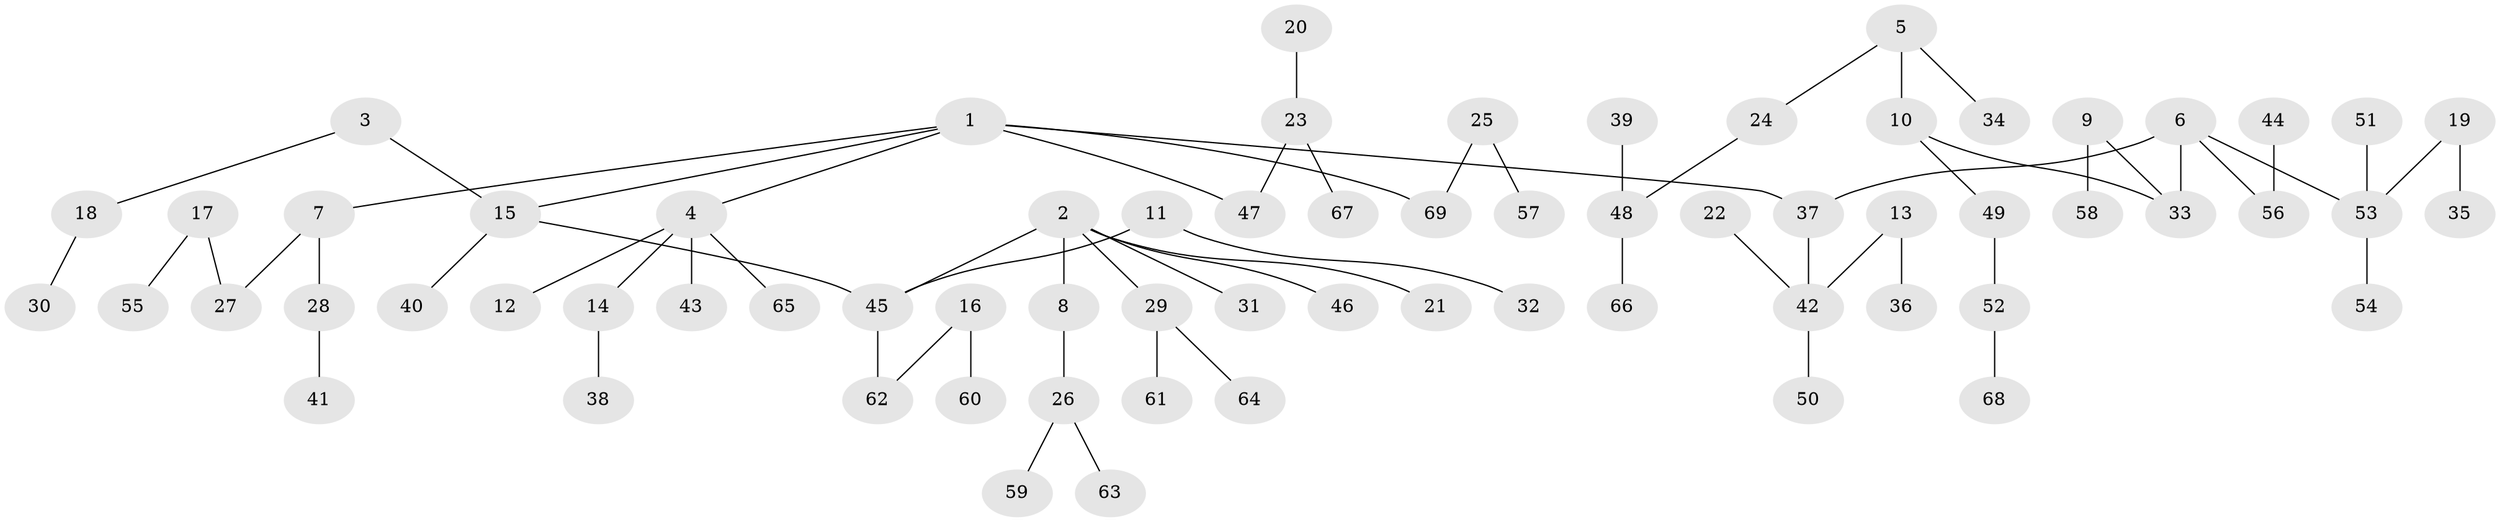 // original degree distribution, {6: 0.029197080291970802, 4: 0.072992700729927, 5: 0.021897810218978103, 2: 0.29927007299270075, 3: 0.11678832116788321, 1: 0.45985401459854014}
// Generated by graph-tools (version 1.1) at 2025/02/03/09/25 03:02:20]
// undirected, 69 vertices, 68 edges
graph export_dot {
graph [start="1"]
  node [color=gray90,style=filled];
  1;
  2;
  3;
  4;
  5;
  6;
  7;
  8;
  9;
  10;
  11;
  12;
  13;
  14;
  15;
  16;
  17;
  18;
  19;
  20;
  21;
  22;
  23;
  24;
  25;
  26;
  27;
  28;
  29;
  30;
  31;
  32;
  33;
  34;
  35;
  36;
  37;
  38;
  39;
  40;
  41;
  42;
  43;
  44;
  45;
  46;
  47;
  48;
  49;
  50;
  51;
  52;
  53;
  54;
  55;
  56;
  57;
  58;
  59;
  60;
  61;
  62;
  63;
  64;
  65;
  66;
  67;
  68;
  69;
  1 -- 4 [weight=1.0];
  1 -- 7 [weight=1.0];
  1 -- 15 [weight=1.0];
  1 -- 37 [weight=1.0];
  1 -- 47 [weight=1.0];
  1 -- 69 [weight=1.0];
  2 -- 8 [weight=1.0];
  2 -- 21 [weight=1.0];
  2 -- 29 [weight=1.0];
  2 -- 31 [weight=1.0];
  2 -- 45 [weight=1.0];
  2 -- 46 [weight=1.0];
  3 -- 15 [weight=1.0];
  3 -- 18 [weight=1.0];
  4 -- 12 [weight=1.0];
  4 -- 14 [weight=1.0];
  4 -- 43 [weight=1.0];
  4 -- 65 [weight=1.0];
  5 -- 10 [weight=1.0];
  5 -- 24 [weight=1.0];
  5 -- 34 [weight=1.0];
  6 -- 33 [weight=1.0];
  6 -- 37 [weight=1.0];
  6 -- 53 [weight=1.0];
  6 -- 56 [weight=1.0];
  7 -- 27 [weight=1.0];
  7 -- 28 [weight=1.0];
  8 -- 26 [weight=1.0];
  9 -- 33 [weight=1.0];
  9 -- 58 [weight=1.0];
  10 -- 33 [weight=1.0];
  10 -- 49 [weight=1.0];
  11 -- 32 [weight=1.0];
  11 -- 45 [weight=1.0];
  13 -- 36 [weight=1.0];
  13 -- 42 [weight=1.0];
  14 -- 38 [weight=1.0];
  15 -- 40 [weight=1.0];
  15 -- 45 [weight=1.0];
  16 -- 60 [weight=1.0];
  16 -- 62 [weight=1.0];
  17 -- 27 [weight=1.0];
  17 -- 55 [weight=1.0];
  18 -- 30 [weight=1.0];
  19 -- 35 [weight=1.0];
  19 -- 53 [weight=1.0];
  20 -- 23 [weight=1.0];
  22 -- 42 [weight=1.0];
  23 -- 47 [weight=1.0];
  23 -- 67 [weight=1.0];
  24 -- 48 [weight=1.0];
  25 -- 57 [weight=1.0];
  25 -- 69 [weight=1.0];
  26 -- 59 [weight=1.0];
  26 -- 63 [weight=1.0];
  28 -- 41 [weight=1.0];
  29 -- 61 [weight=1.0];
  29 -- 64 [weight=1.0];
  37 -- 42 [weight=1.0];
  39 -- 48 [weight=1.0];
  42 -- 50 [weight=1.0];
  44 -- 56 [weight=1.0];
  45 -- 62 [weight=1.0];
  48 -- 66 [weight=1.0];
  49 -- 52 [weight=1.0];
  51 -- 53 [weight=1.0];
  52 -- 68 [weight=1.0];
  53 -- 54 [weight=1.0];
}
